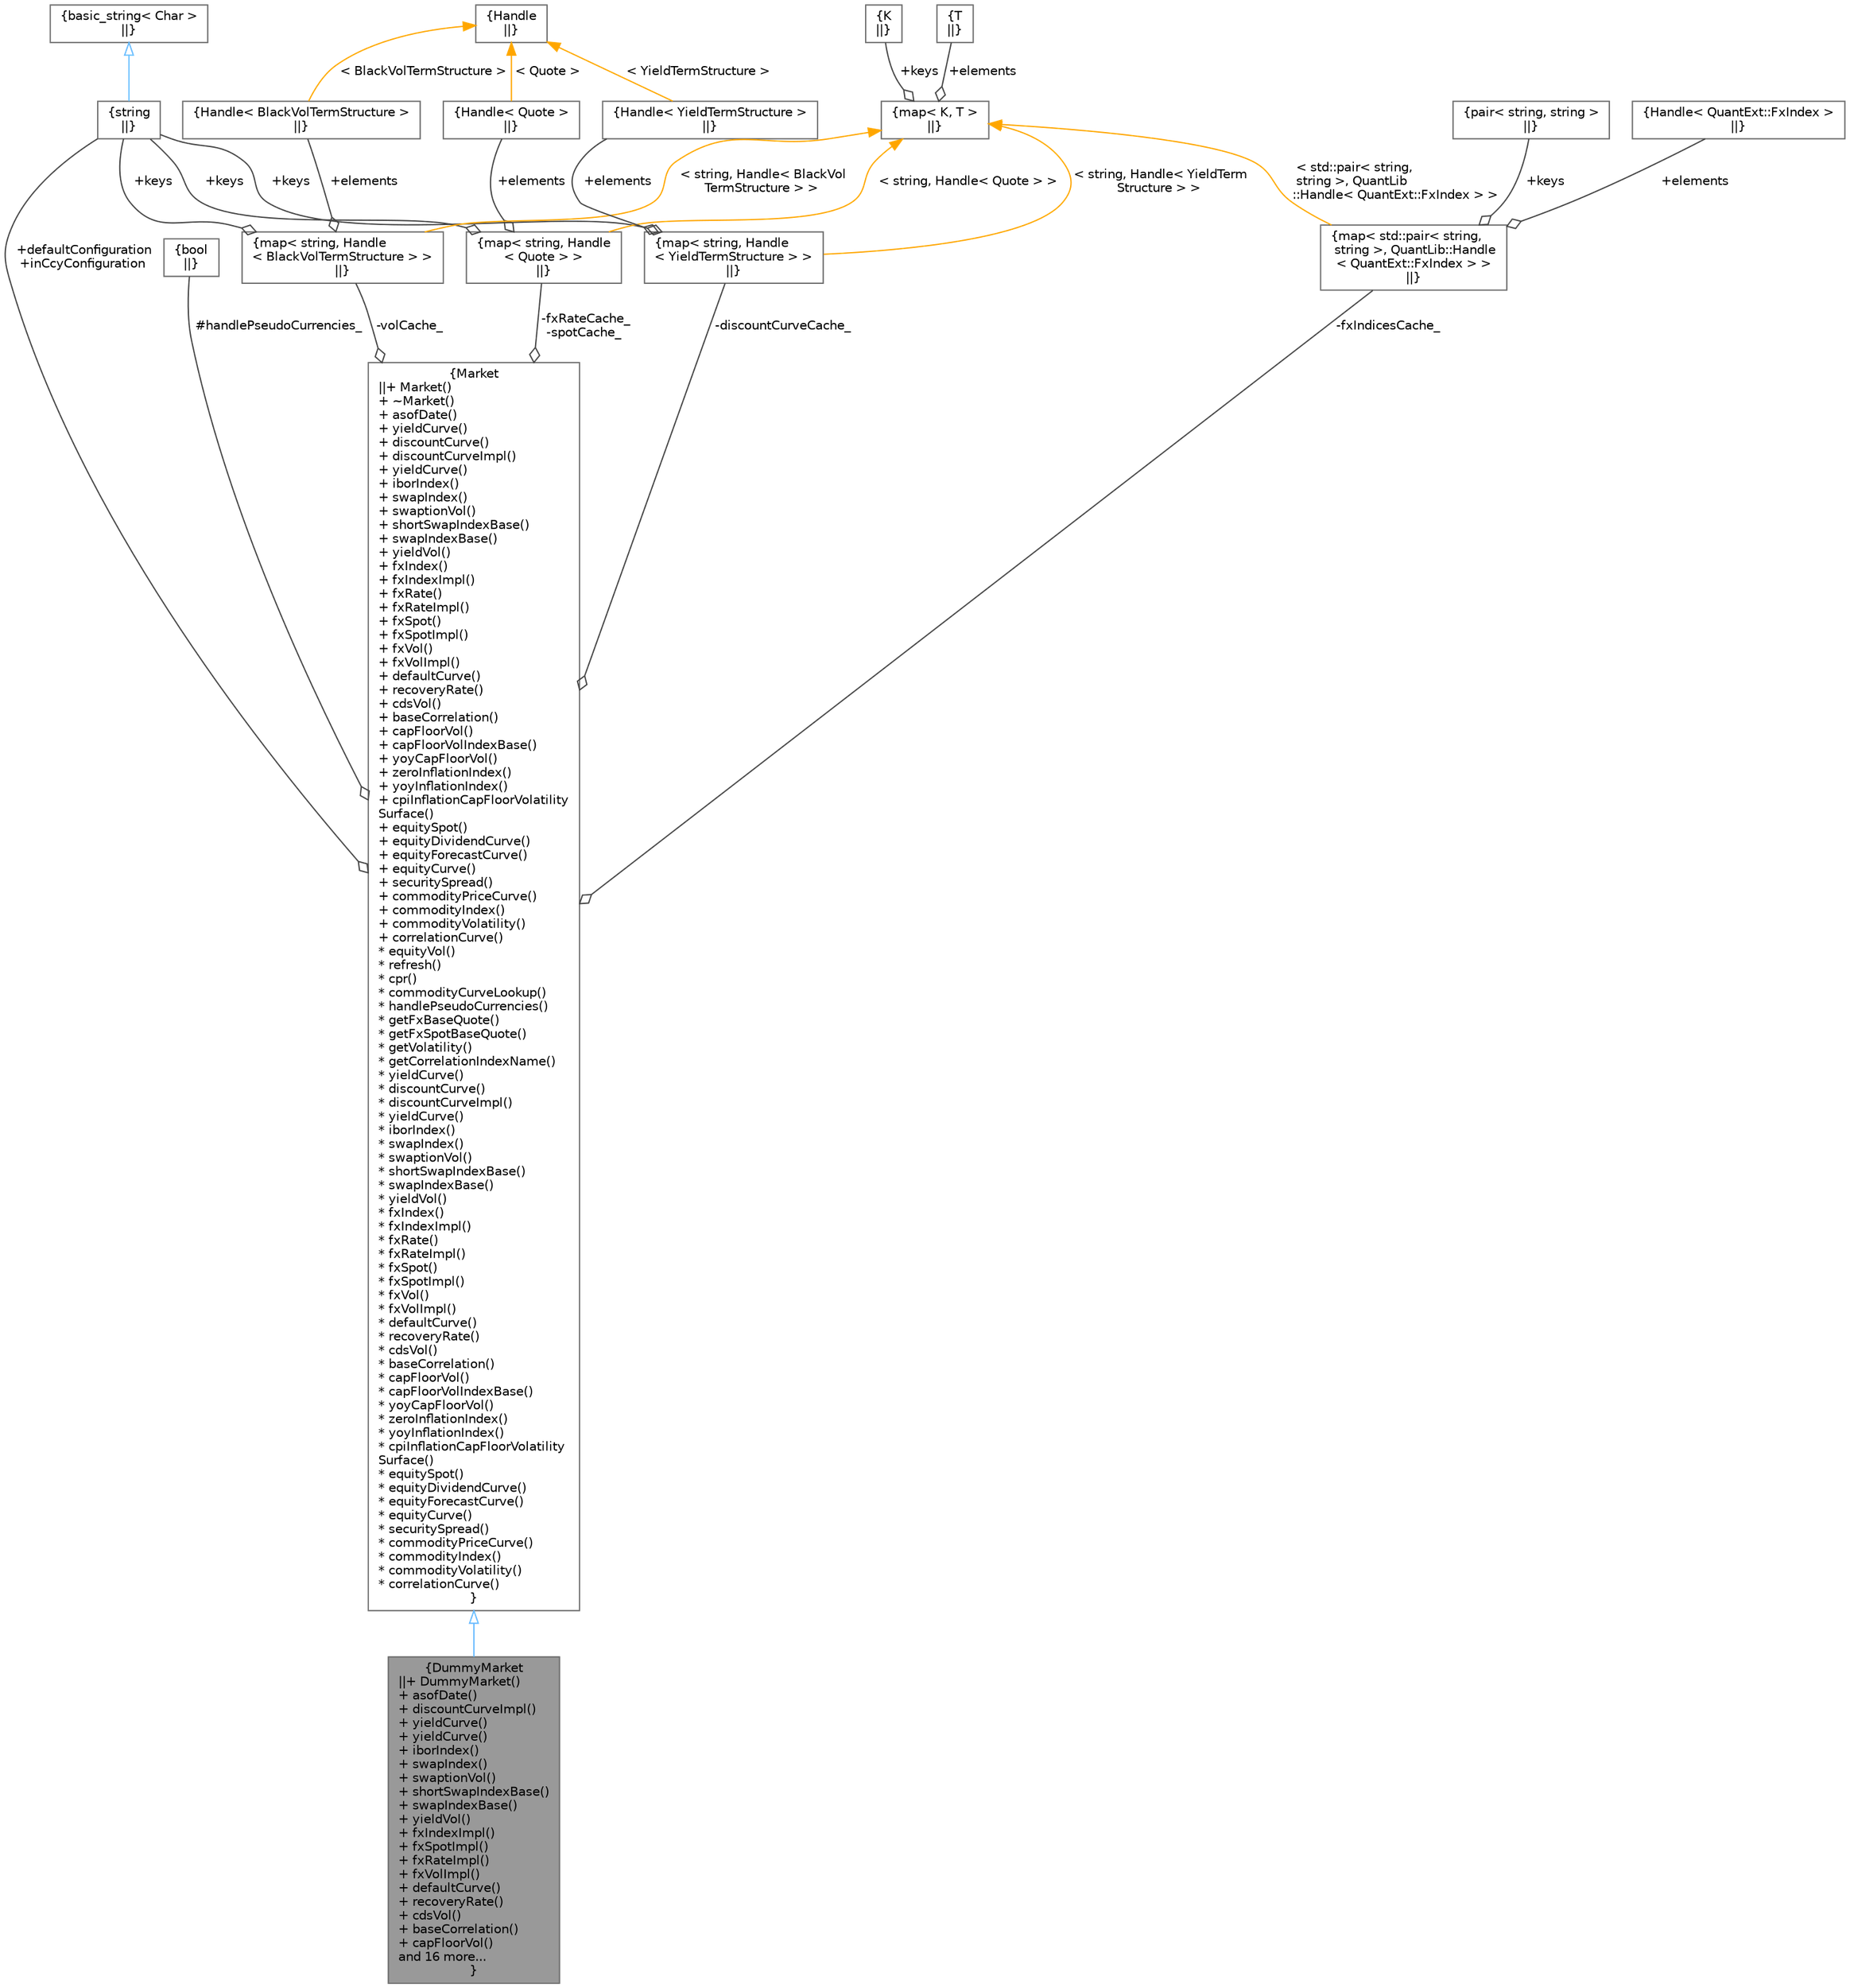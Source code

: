 digraph "DummyMarket"
{
 // INTERACTIVE_SVG=YES
 // LATEX_PDF_SIZE
  bgcolor="transparent";
  edge [fontname=Helvetica,fontsize=10,labelfontname=Helvetica,labelfontsize=10];
  node [fontname=Helvetica,fontsize=10,shape=box,height=0.2,width=0.4];
  Node1 [label="{DummyMarket\n||+ DummyMarket()\l+ asofDate()\l+ discountCurveImpl()\l+ yieldCurve()\l+ yieldCurve()\l+ iborIndex()\l+ swapIndex()\l+ swaptionVol()\l+ shortSwapIndexBase()\l+ swapIndexBase()\l+ yieldVol()\l+ fxIndexImpl()\l+ fxSpotImpl()\l+ fxRateImpl()\l+ fxVolImpl()\l+ defaultCurve()\l+ recoveryRate()\l+ cdsVol()\l+ baseCorrelation()\l+ capFloorVol()\land 16 more...\l}",height=0.2,width=0.4,color="gray40", fillcolor="grey60", style="filled", fontcolor="black",tooltip="DummyMarket."];
  Node2 -> Node1 [dir="back",color="steelblue1",style="solid",arrowtail="onormal"];
  Node2 [label="{Market\n||+ Market()\l+ ~Market()\l+ asofDate()\l+ yieldCurve()\l+ discountCurve()\l+ discountCurveImpl()\l+ yieldCurve()\l+ iborIndex()\l+ swapIndex()\l+ swaptionVol()\l+ shortSwapIndexBase()\l+ swapIndexBase()\l+ yieldVol()\l+ fxIndex()\l+ fxIndexImpl()\l+ fxRate()\l+ fxRateImpl()\l+ fxSpot()\l+ fxSpotImpl()\l+ fxVol()\l+ fxVolImpl()\l+ defaultCurve()\l+ recoveryRate()\l+ cdsVol()\l+ baseCorrelation()\l+ capFloorVol()\l+ capFloorVolIndexBase()\l+ yoyCapFloorVol()\l+ zeroInflationIndex()\l+ yoyInflationIndex()\l+ cpiInflationCapFloorVolatility\lSurface()\l+ equitySpot()\l+ equityDividendCurve()\l+ equityForecastCurve()\l+ equityCurve()\l+ securitySpread()\l+ commodityPriceCurve()\l+ commodityIndex()\l+ commodityVolatility()\l+ correlationCurve()\l* equityVol()\l* refresh()\l* cpr()\l* commodityCurveLookup()\l* handlePseudoCurrencies()\l* getFxBaseQuote()\l* getFxSpotBaseQuote()\l* getVolatility()\l* getCorrelationIndexName()\l* yieldCurve()\l* discountCurve()\l* discountCurveImpl()\l* yieldCurve()\l* iborIndex()\l* swapIndex()\l* swaptionVol()\l* shortSwapIndexBase()\l* swapIndexBase()\l* yieldVol()\l* fxIndex()\l* fxIndexImpl()\l* fxRate()\l* fxRateImpl()\l* fxSpot()\l* fxSpotImpl()\l* fxVol()\l* fxVolImpl()\l* defaultCurve()\l* recoveryRate()\l* cdsVol()\l* baseCorrelation()\l* capFloorVol()\l* capFloorVolIndexBase()\l* yoyCapFloorVol()\l* zeroInflationIndex()\l* yoyInflationIndex()\l* cpiInflationCapFloorVolatility\lSurface()\l* equitySpot()\l* equityDividendCurve()\l* equityForecastCurve()\l* equityCurve()\l* securitySpread()\l* commodityPriceCurve()\l* commodityIndex()\l* commodityVolatility()\l* correlationCurve()\l}",height=0.2,width=0.4,color="gray40", fillcolor="white", style="filled",URL="$classore_1_1data_1_1_market.html",tooltip="Market."];
  Node3 -> Node2 [color="grey25",style="solid",label=" +defaultConfiguration\n+inCcyConfiguration" ,arrowhead="odiamond"];
  Node3 [label="{string\n||}",height=0.2,width=0.4,color="gray40", fillcolor="white", style="filled",tooltip=" "];
  Node4 -> Node3 [dir="back",color="steelblue1",style="solid",arrowtail="onormal"];
  Node4 [label="{basic_string\< Char \>\n||}",height=0.2,width=0.4,color="gray40", fillcolor="white", style="filled",tooltip=" "];
  Node5 -> Node2 [color="grey25",style="solid",label=" #handlePseudoCurrencies_" ,arrowhead="odiamond"];
  Node5 [label="{bool\n||}",height=0.2,width=0.4,color="gray40", fillcolor="white", style="filled",URL="$classbool.html",tooltip=" "];
  Node6 -> Node2 [color="grey25",style="solid",label=" -fxRateCache_\n-spotCache_" ,arrowhead="odiamond"];
  Node6 [label="{map\< string, Handle\l\< Quote \> \>\n||}",height=0.2,width=0.4,color="gray40", fillcolor="white", style="filled",tooltip=" "];
  Node3 -> Node6 [color="grey25",style="solid",label=" +keys" ,arrowhead="odiamond"];
  Node7 -> Node6 [color="grey25",style="solid",label=" +elements" ,arrowhead="odiamond"];
  Node7 [label="{Handle\< Quote \>\n||}",height=0.2,width=0.4,color="gray40", fillcolor="white", style="filled",tooltip=" "];
  Node8 -> Node7 [dir="back",color="orange",style="solid",label=" \< Quote \>" ];
  Node8 [label="{Handle\n||}",height=0.2,width=0.4,color="gray40", fillcolor="white", style="filled",tooltip=" "];
  Node9 -> Node6 [dir="back",color="orange",style="solid",label=" \< string, Handle\< Quote \> \>" ];
  Node9 [label="{map\< K, T \>\n||}",height=0.2,width=0.4,color="gray40", fillcolor="white", style="filled",tooltip=" "];
  Node10 -> Node9 [color="grey25",style="solid",label=" +keys" ,arrowhead="odiamond"];
  Node10 [label="{K\n||}",height=0.2,width=0.4,color="gray40", fillcolor="white", style="filled",tooltip=" "];
  Node11 -> Node9 [color="grey25",style="solid",label=" +elements" ,arrowhead="odiamond"];
  Node11 [label="{T\n||}",height=0.2,width=0.4,color="gray40", fillcolor="white", style="filled",tooltip=" "];
  Node12 -> Node2 [color="grey25",style="solid",label=" -volCache_" ,arrowhead="odiamond"];
  Node12 [label="{map\< string, Handle\l\< BlackVolTermStructure \> \>\n||}",height=0.2,width=0.4,color="gray40", fillcolor="white", style="filled",tooltip=" "];
  Node3 -> Node12 [color="grey25",style="solid",label=" +keys" ,arrowhead="odiamond"];
  Node13 -> Node12 [color="grey25",style="solid",label=" +elements" ,arrowhead="odiamond"];
  Node13 [label="{Handle\< BlackVolTermStructure \>\n||}",height=0.2,width=0.4,color="gray40", fillcolor="white", style="filled",tooltip=" "];
  Node8 -> Node13 [dir="back",color="orange",style="solid",label=" \< BlackVolTermStructure \>" ];
  Node9 -> Node12 [dir="back",color="orange",style="solid",label=" \< string, Handle\< BlackVol\lTermStructure \> \>" ];
  Node14 -> Node2 [color="grey25",style="solid",label=" -discountCurveCache_" ,arrowhead="odiamond"];
  Node14 [label="{map\< string, Handle\l\< YieldTermStructure \> \>\n||}",height=0.2,width=0.4,color="gray40", fillcolor="white", style="filled",tooltip=" "];
  Node3 -> Node14 [color="grey25",style="solid",label=" +keys" ,arrowhead="odiamond"];
  Node15 -> Node14 [color="grey25",style="solid",label=" +elements" ,arrowhead="odiamond"];
  Node15 [label="{Handle\< YieldTermStructure \>\n||}",height=0.2,width=0.4,color="gray40", fillcolor="white", style="filled",tooltip=" "];
  Node8 -> Node15 [dir="back",color="orange",style="solid",label=" \< YieldTermStructure \>" ];
  Node9 -> Node14 [dir="back",color="orange",style="solid",label=" \< string, Handle\< YieldTerm\lStructure \> \>" ];
  Node16 -> Node2 [color="grey25",style="solid",label=" -fxIndicesCache_" ,arrowhead="odiamond"];
  Node16 [label="{map\< std::pair\< string,\l string \>, QuantLib::Handle\l\< QuantExt::FxIndex \> \>\n||}",height=0.2,width=0.4,color="gray40", fillcolor="white", style="filled",tooltip=" "];
  Node17 -> Node16 [color="grey25",style="solid",label=" +keys" ,arrowhead="odiamond"];
  Node17 [label="{pair\< string, string \>\n||}",height=0.2,width=0.4,color="gray40", fillcolor="white", style="filled",tooltip=" "];
  Node18 -> Node16 [color="grey25",style="solid",label=" +elements" ,arrowhead="odiamond"];
  Node18 [label="{Handle\< QuantExt::FxIndex \>\n||}",height=0.2,width=0.4,color="gray40", fillcolor="white", style="filled",tooltip=" "];
  Node9 -> Node16 [dir="back",color="orange",style="solid",label=" \< std::pair\< string,\l string \>, QuantLib\l::Handle\< QuantExt::FxIndex \> \>" ];
}
